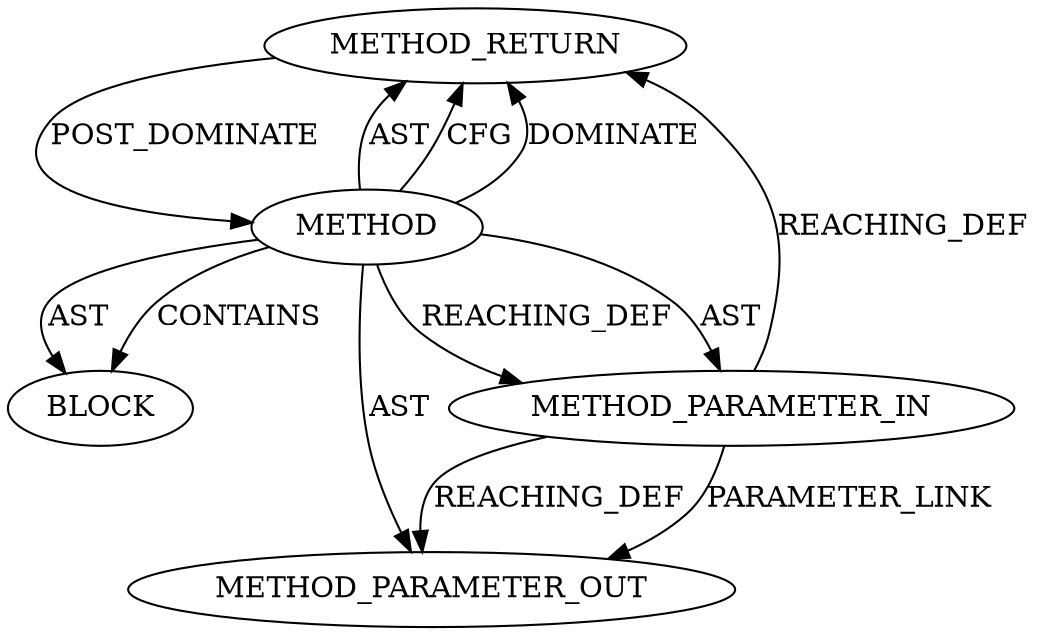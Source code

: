 digraph {
  12862 [label=METHOD_RETURN ORDER=2 CODE="RET" TYPE_FULL_NAME="ANY" EVALUATION_STRATEGY="BY_VALUE"]
  12861 [label=BLOCK ORDER=1 ARGUMENT_INDEX=1 CODE="<empty>" TYPE_FULL_NAME="ANY"]
  13582 [label=METHOD_PARAMETER_OUT ORDER=1 CODE="p1" IS_VARIADIC=false TYPE_FULL_NAME="ANY" EVALUATION_STRATEGY="BY_VALUE" INDEX=1 NAME="p1"]
  12859 [label=METHOD AST_PARENT_TYPE="NAMESPACE_BLOCK" AST_PARENT_FULL_NAME="<global>" ORDER=0 CODE="<empty>" FULL_NAME="ceph_con_reset_session" IS_EXTERNAL=true FILENAME="<empty>" SIGNATURE="" NAME="ceph_con_reset_session"]
  12860 [label=METHOD_PARAMETER_IN ORDER=1 CODE="p1" IS_VARIADIC=false TYPE_FULL_NAME="ANY" EVALUATION_STRATEGY="BY_VALUE" INDEX=1 NAME="p1"]
  12862 -> 12859 [label=POST_DOMINATE ]
  12859 -> 12860 [label=REACHING_DEF VARIABLE=""]
  12859 -> 12862 [label=AST ]
  12860 -> 13582 [label=REACHING_DEF VARIABLE="p1"]
  12860 -> 12862 [label=REACHING_DEF VARIABLE="p1"]
  12859 -> 12862 [label=CFG ]
  12859 -> 12861 [label=AST ]
  12859 -> 12862 [label=DOMINATE ]
  12859 -> 12860 [label=AST ]
  12859 -> 13582 [label=AST ]
  12860 -> 13582 [label=PARAMETER_LINK ]
  12859 -> 12861 [label=CONTAINS ]
}
